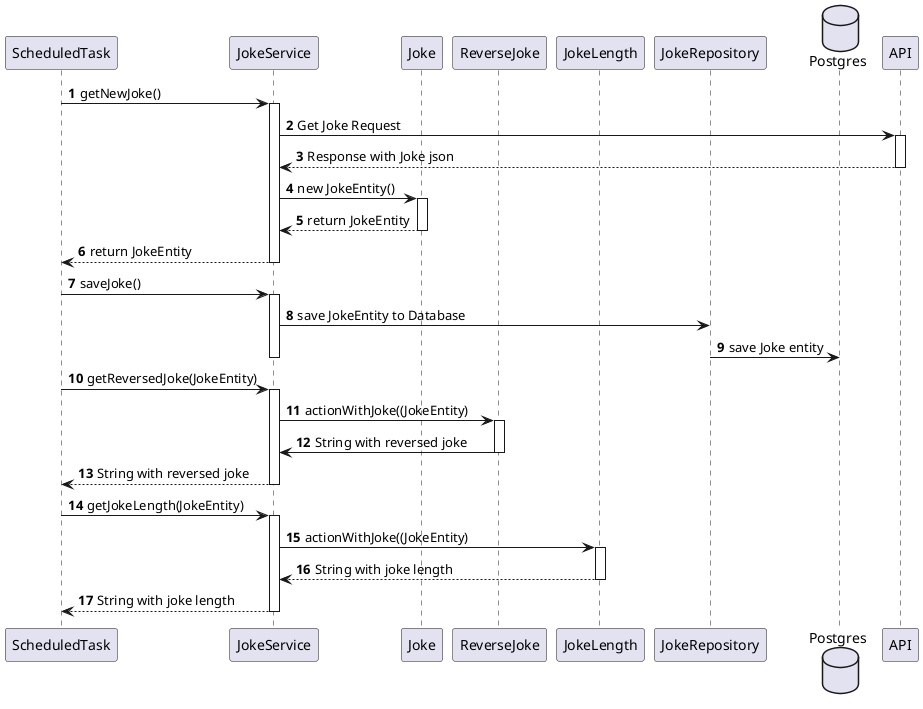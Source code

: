 @startuml
participant ScheduledTask as st
participant JokeService as js
participant Joke as j
participant ReverseJoke as rj
participant JokeLength as jl
participant JokeRepository as jr
database Postgres as db
participant API

autonumber

st -> js: getNewJoke()
activate js
js -> API: Get Joke Request
activate API
js <-- API: Response with Joke json
deactivate API
js -> j: new JokeEntity()
activate j
js <-- j: return JokeEntity
deactivate j
st <-- js: return JokeEntity
deactivate js

st -> js: saveJoke()
activate js
js -> jr: save JokeEntity to Database
jr -> db: save Joke entity

deactivate js

st -> js: getReversedJoke(JokeEntity)
activate js
js -> rj: actionWithJoke((JokeEntity)
activate rj
js <- rj: String with reversed joke
deactivate rj
st <-- js: String with reversed joke
deactivate js

st -> js: getJokeLength(JokeEntity)
activate js
js -> jl: actionWithJoke((JokeEntity)
activate jl
js <-- jl: String with joke length
deactivate jl
st <-- js: String with joke length
deactivate js

@enduml